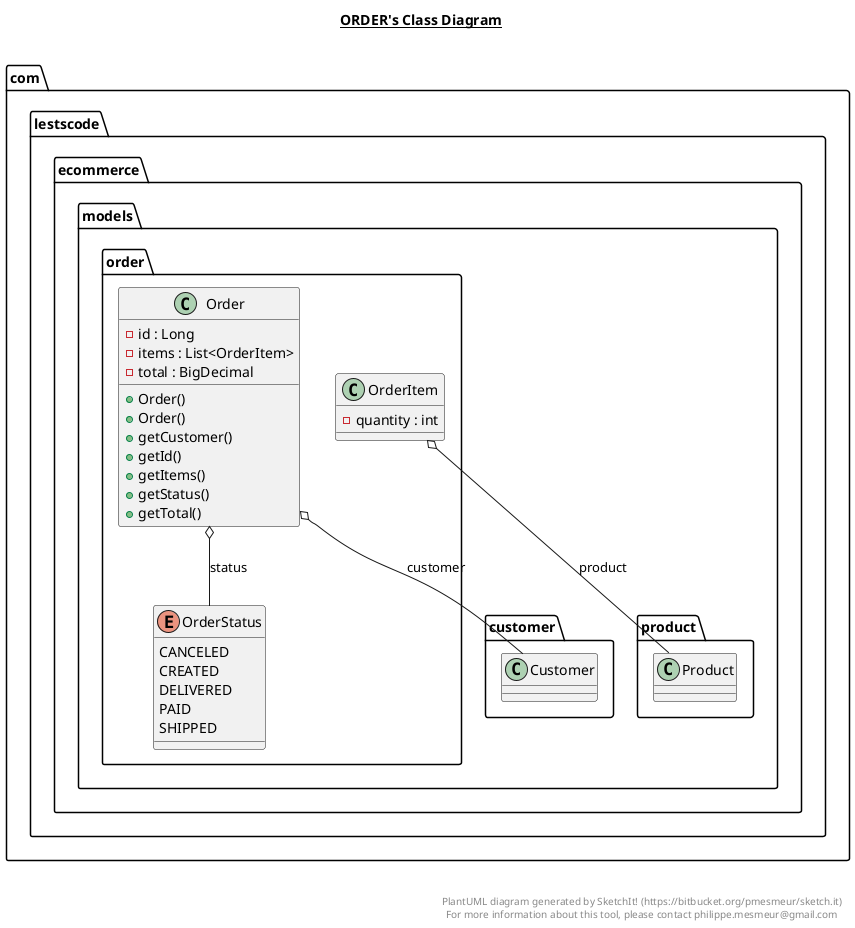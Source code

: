 @startuml

title __ORDER's Class Diagram__\n

  namespace com.lestscode.ecommerce {
    namespace models {
      namespace order {
        class com.lestscode.ecommerce.models.order.Order {
            - id : Long
            - items : List<OrderItem>
            - total : BigDecimal
            + Order()
            + Order()
            + getCustomer()
            + getId()
            + getItems()
            + getStatus()
            + getTotal()
        }
      }
    }
  }
  

  namespace com.lestscode.ecommerce {
    namespace models {
      namespace order {
        class com.lestscode.ecommerce.models.order.OrderItem {
            - quantity : int
        }
      }
    }
  }
  

  namespace com.lestscode.ecommerce {
    namespace models {
      namespace order {
        enum OrderStatus {
          CANCELED
          CREATED
          DELIVERED
          PAID
          SHIPPED
        }
      }
    }
  }
  

  com.lestscode.ecommerce.models.order.Order o-- com.lestscode.ecommerce.models.customer.Customer : customer
  com.lestscode.ecommerce.models.order.Order o-- com.lestscode.ecommerce.models.order.OrderStatus : status
  com.lestscode.ecommerce.models.order.OrderItem o-- com.lestscode.ecommerce.models.product.Product : product


right footer


PlantUML diagram generated by SketchIt! (https://bitbucket.org/pmesmeur/sketch.it)
For more information about this tool, please contact philippe.mesmeur@gmail.com
endfooter

@enduml
